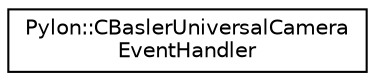 digraph "Graphical Class Hierarchy"
{
  edge [fontname="Helvetica",fontsize="10",labelfontname="Helvetica",labelfontsize="10"];
  node [fontname="Helvetica",fontsize="10",shape=record];
  rankdir="LR";
  Node1 [label="Pylon::CBaslerUniversalCamera\lEventHandler",height=0.2,width=0.4,color="black", fillcolor="white", style="filled",URL="$class_pylon_1_1_c_basler_universal_camera_event_handler.html",tooltip="The camera event handler base class. "];
}
